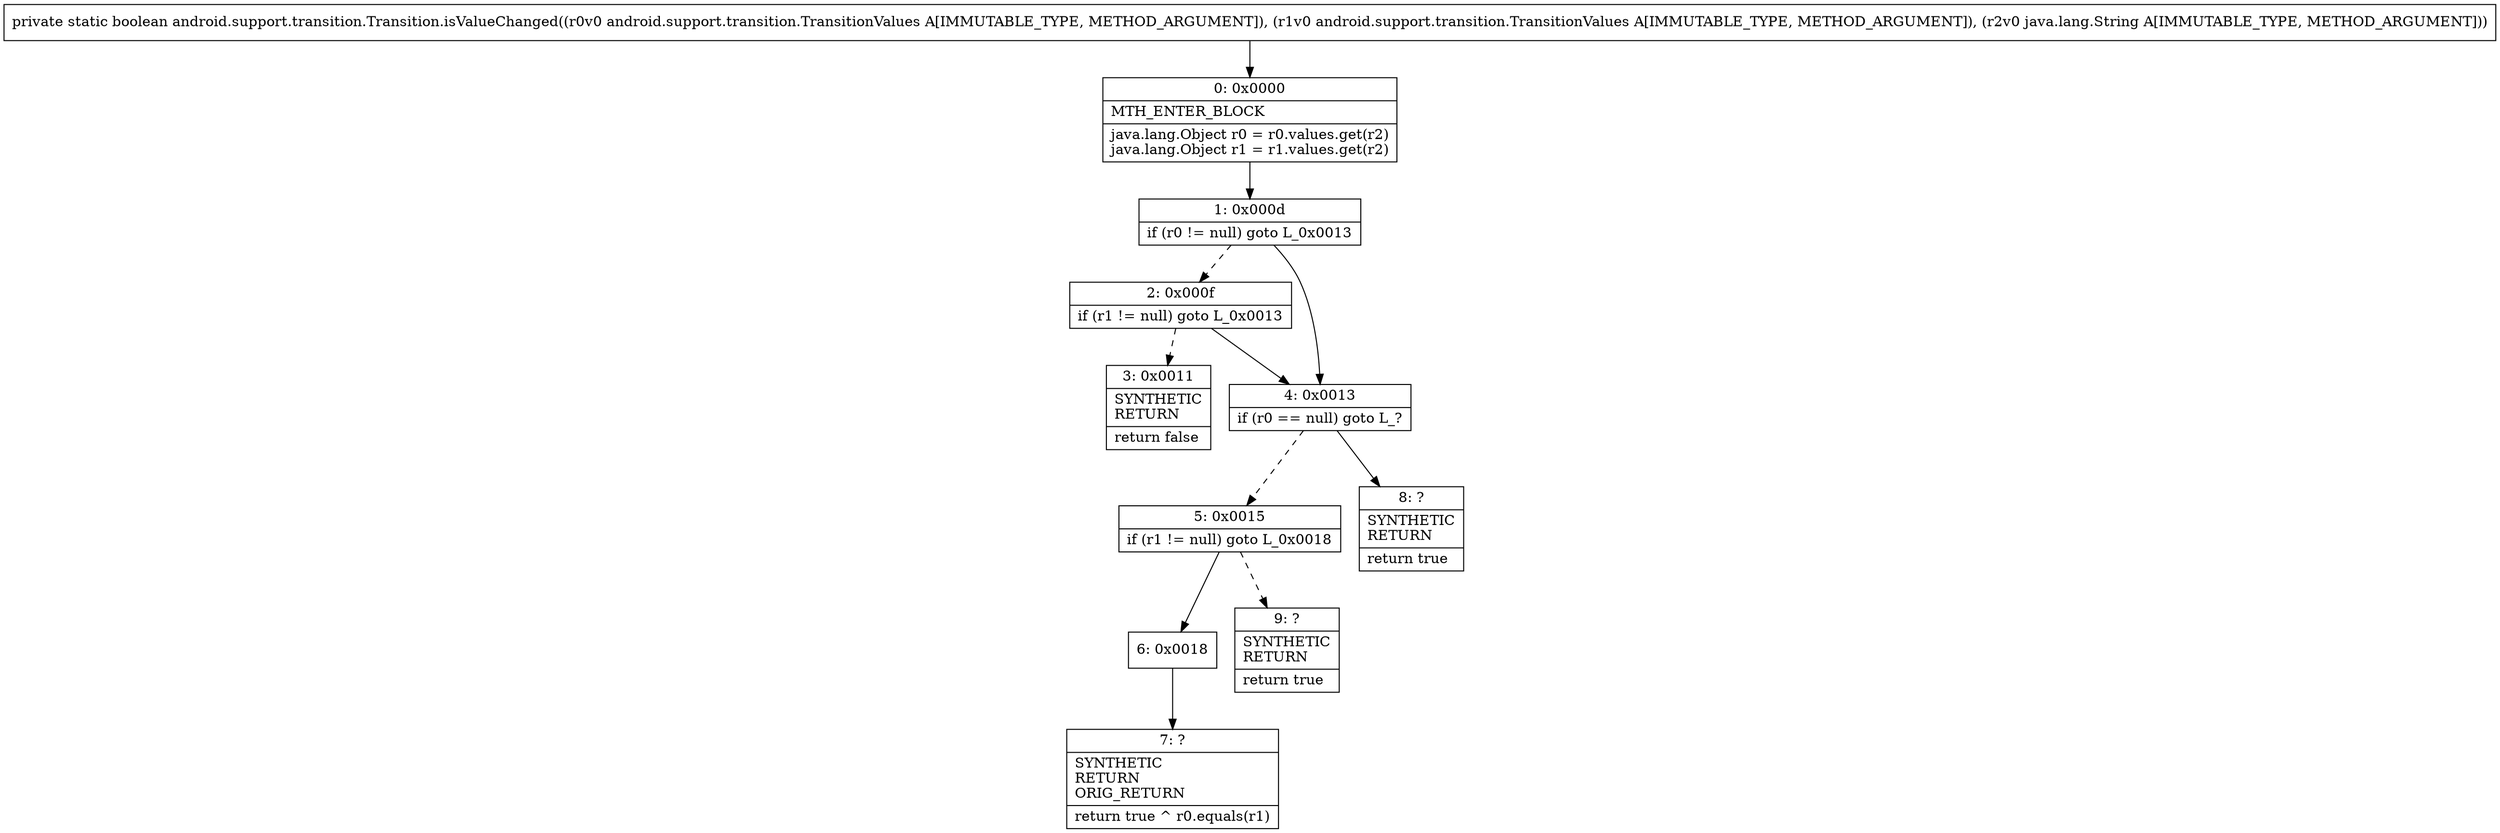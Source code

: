 digraph "CFG forandroid.support.transition.Transition.isValueChanged(Landroid\/support\/transition\/TransitionValues;Landroid\/support\/transition\/TransitionValues;Ljava\/lang\/String;)Z" {
Node_0 [shape=record,label="{0\:\ 0x0000|MTH_ENTER_BLOCK\l|java.lang.Object r0 = r0.values.get(r2)\ljava.lang.Object r1 = r1.values.get(r2)\l}"];
Node_1 [shape=record,label="{1\:\ 0x000d|if (r0 != null) goto L_0x0013\l}"];
Node_2 [shape=record,label="{2\:\ 0x000f|if (r1 != null) goto L_0x0013\l}"];
Node_3 [shape=record,label="{3\:\ 0x0011|SYNTHETIC\lRETURN\l|return false\l}"];
Node_4 [shape=record,label="{4\:\ 0x0013|if (r0 == null) goto L_?\l}"];
Node_5 [shape=record,label="{5\:\ 0x0015|if (r1 != null) goto L_0x0018\l}"];
Node_6 [shape=record,label="{6\:\ 0x0018}"];
Node_7 [shape=record,label="{7\:\ ?|SYNTHETIC\lRETURN\lORIG_RETURN\l|return true ^ r0.equals(r1)\l}"];
Node_8 [shape=record,label="{8\:\ ?|SYNTHETIC\lRETURN\l|return true\l}"];
Node_9 [shape=record,label="{9\:\ ?|SYNTHETIC\lRETURN\l|return true\l}"];
MethodNode[shape=record,label="{private static boolean android.support.transition.Transition.isValueChanged((r0v0 android.support.transition.TransitionValues A[IMMUTABLE_TYPE, METHOD_ARGUMENT]), (r1v0 android.support.transition.TransitionValues A[IMMUTABLE_TYPE, METHOD_ARGUMENT]), (r2v0 java.lang.String A[IMMUTABLE_TYPE, METHOD_ARGUMENT])) }"];
MethodNode -> Node_0;
Node_0 -> Node_1;
Node_1 -> Node_2[style=dashed];
Node_1 -> Node_4;
Node_2 -> Node_3[style=dashed];
Node_2 -> Node_4;
Node_4 -> Node_5[style=dashed];
Node_4 -> Node_8;
Node_5 -> Node_6;
Node_5 -> Node_9[style=dashed];
Node_6 -> Node_7;
}

